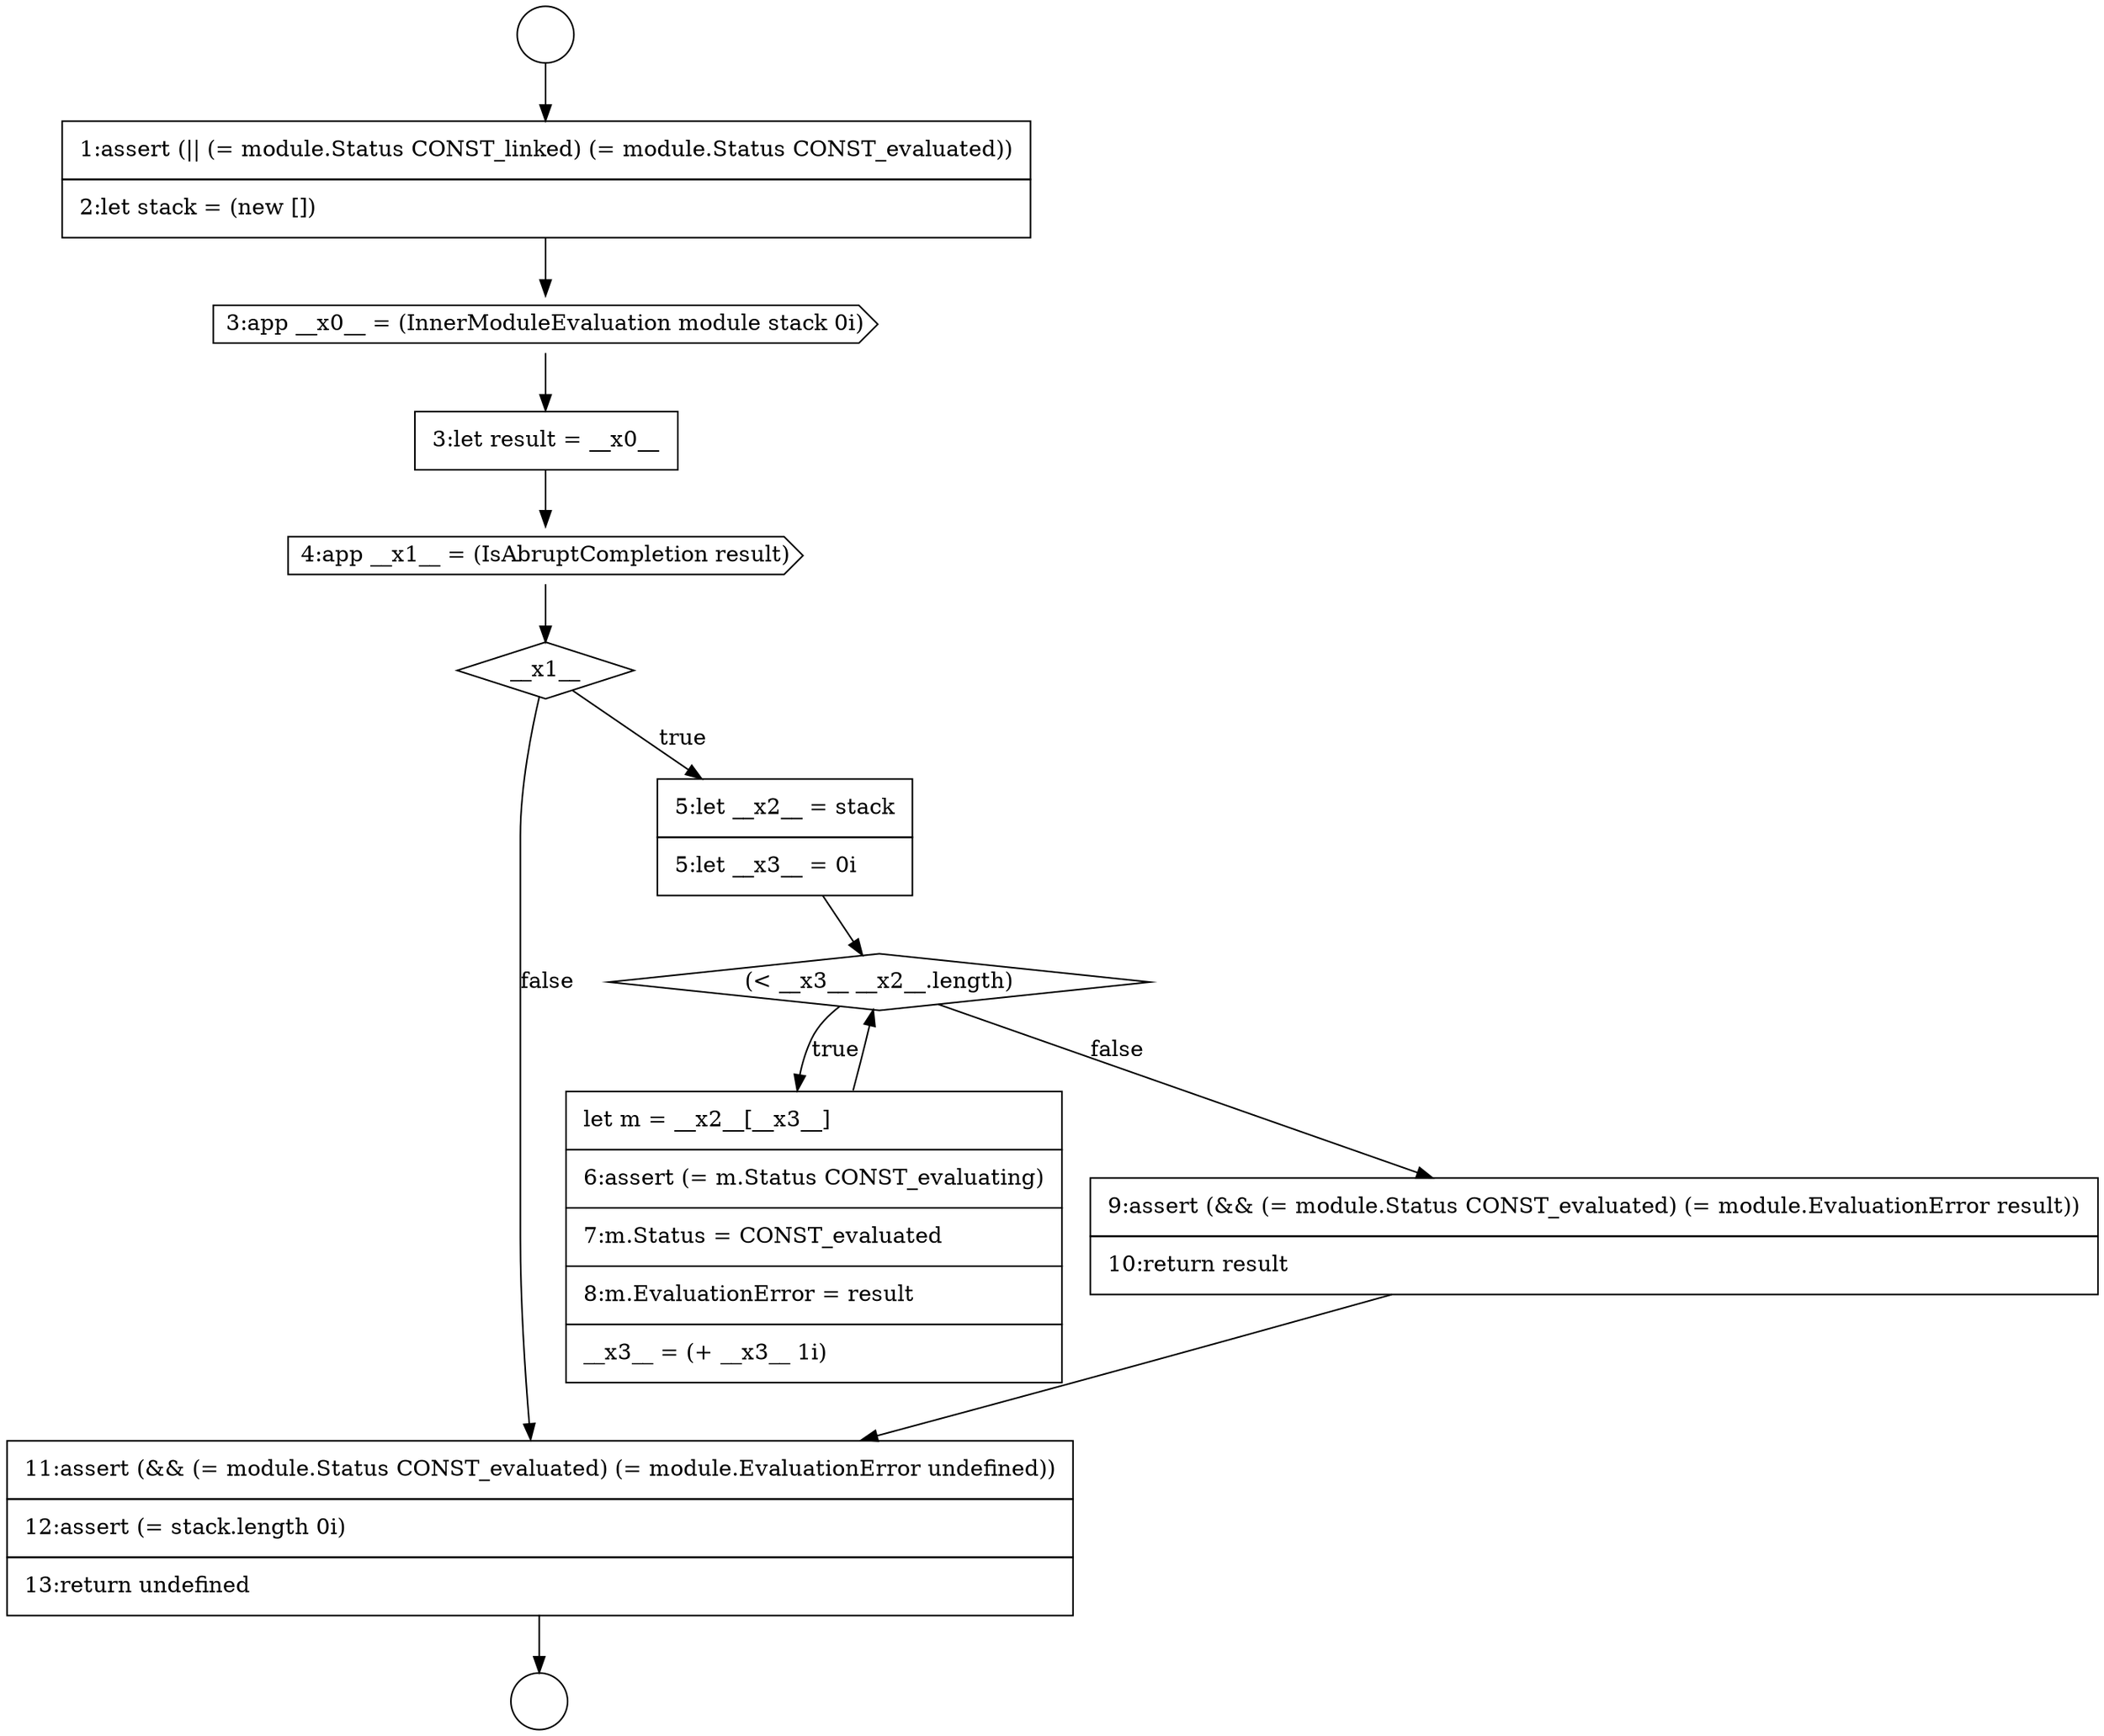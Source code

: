 digraph {
  node11211 [shape=none, margin=0, label=<<font color="black">
    <table border="0" cellborder="1" cellspacing="0" cellpadding="10">
      <tr><td align="left">9:assert (&amp;&amp; (= module.Status CONST_evaluated) (= module.EvaluationError result))</td></tr>
      <tr><td align="left">10:return result</td></tr>
    </table>
  </font>> color="black" fillcolor="white" style=filled]
  node11207 [shape=diamond, label=<<font color="black">__x1__</font>> color="black" fillcolor="white" style=filled]
  node11203 [shape=none, margin=0, label=<<font color="black">
    <table border="0" cellborder="1" cellspacing="0" cellpadding="10">
      <tr><td align="left">1:assert (|| (= module.Status CONST_linked) (= module.Status CONST_evaluated))</td></tr>
      <tr><td align="left">2:let stack = (new [])</td></tr>
    </table>
  </font>> color="black" fillcolor="white" style=filled]
  node11202 [shape=circle label=" " color="black" fillcolor="white" style=filled]
  node11212 [shape=none, margin=0, label=<<font color="black">
    <table border="0" cellborder="1" cellspacing="0" cellpadding="10">
      <tr><td align="left">11:assert (&amp;&amp; (= module.Status CONST_evaluated) (= module.EvaluationError undefined))</td></tr>
      <tr><td align="left">12:assert (= stack.length 0i)</td></tr>
      <tr><td align="left">13:return undefined</td></tr>
    </table>
  </font>> color="black" fillcolor="white" style=filled]
  node11206 [shape=cds, label=<<font color="black">4:app __x1__ = (IsAbruptCompletion result)</font>> color="black" fillcolor="white" style=filled]
  node11201 [shape=circle label=" " color="black" fillcolor="white" style=filled]
  node11205 [shape=none, margin=0, label=<<font color="black">
    <table border="0" cellborder="1" cellspacing="0" cellpadding="10">
      <tr><td align="left">3:let result = __x0__</td></tr>
    </table>
  </font>> color="black" fillcolor="white" style=filled]
  node11210 [shape=none, margin=0, label=<<font color="black">
    <table border="0" cellborder="1" cellspacing="0" cellpadding="10">
      <tr><td align="left">let m = __x2__[__x3__]</td></tr>
      <tr><td align="left">6:assert (= m.Status CONST_evaluating)</td></tr>
      <tr><td align="left">7:m.Status = CONST_evaluated</td></tr>
      <tr><td align="left">8:m.EvaluationError = result</td></tr>
      <tr><td align="left">__x3__ = (+ __x3__ 1i)</td></tr>
    </table>
  </font>> color="black" fillcolor="white" style=filled]
  node11208 [shape=none, margin=0, label=<<font color="black">
    <table border="0" cellborder="1" cellspacing="0" cellpadding="10">
      <tr><td align="left">5:let __x2__ = stack</td></tr>
      <tr><td align="left">5:let __x3__ = 0i</td></tr>
    </table>
  </font>> color="black" fillcolor="white" style=filled]
  node11209 [shape=diamond, label=<<font color="black">(&lt; __x3__ __x2__.length)</font>> color="black" fillcolor="white" style=filled]
  node11204 [shape=cds, label=<<font color="black">3:app __x0__ = (InnerModuleEvaluation module stack 0i)</font>> color="black" fillcolor="white" style=filled]
  node11211 -> node11212 [ color="black"]
  node11212 -> node11202 [ color="black"]
  node11204 -> node11205 [ color="black"]
  node11206 -> node11207 [ color="black"]
  node11208 -> node11209 [ color="black"]
  node11201 -> node11203 [ color="black"]
  node11203 -> node11204 [ color="black"]
  node11207 -> node11208 [label=<<font color="black">true</font>> color="black"]
  node11207 -> node11212 [label=<<font color="black">false</font>> color="black"]
  node11209 -> node11210 [label=<<font color="black">true</font>> color="black"]
  node11209 -> node11211 [label=<<font color="black">false</font>> color="black"]
  node11210 -> node11209 [ color="black"]
  node11205 -> node11206 [ color="black"]
}
